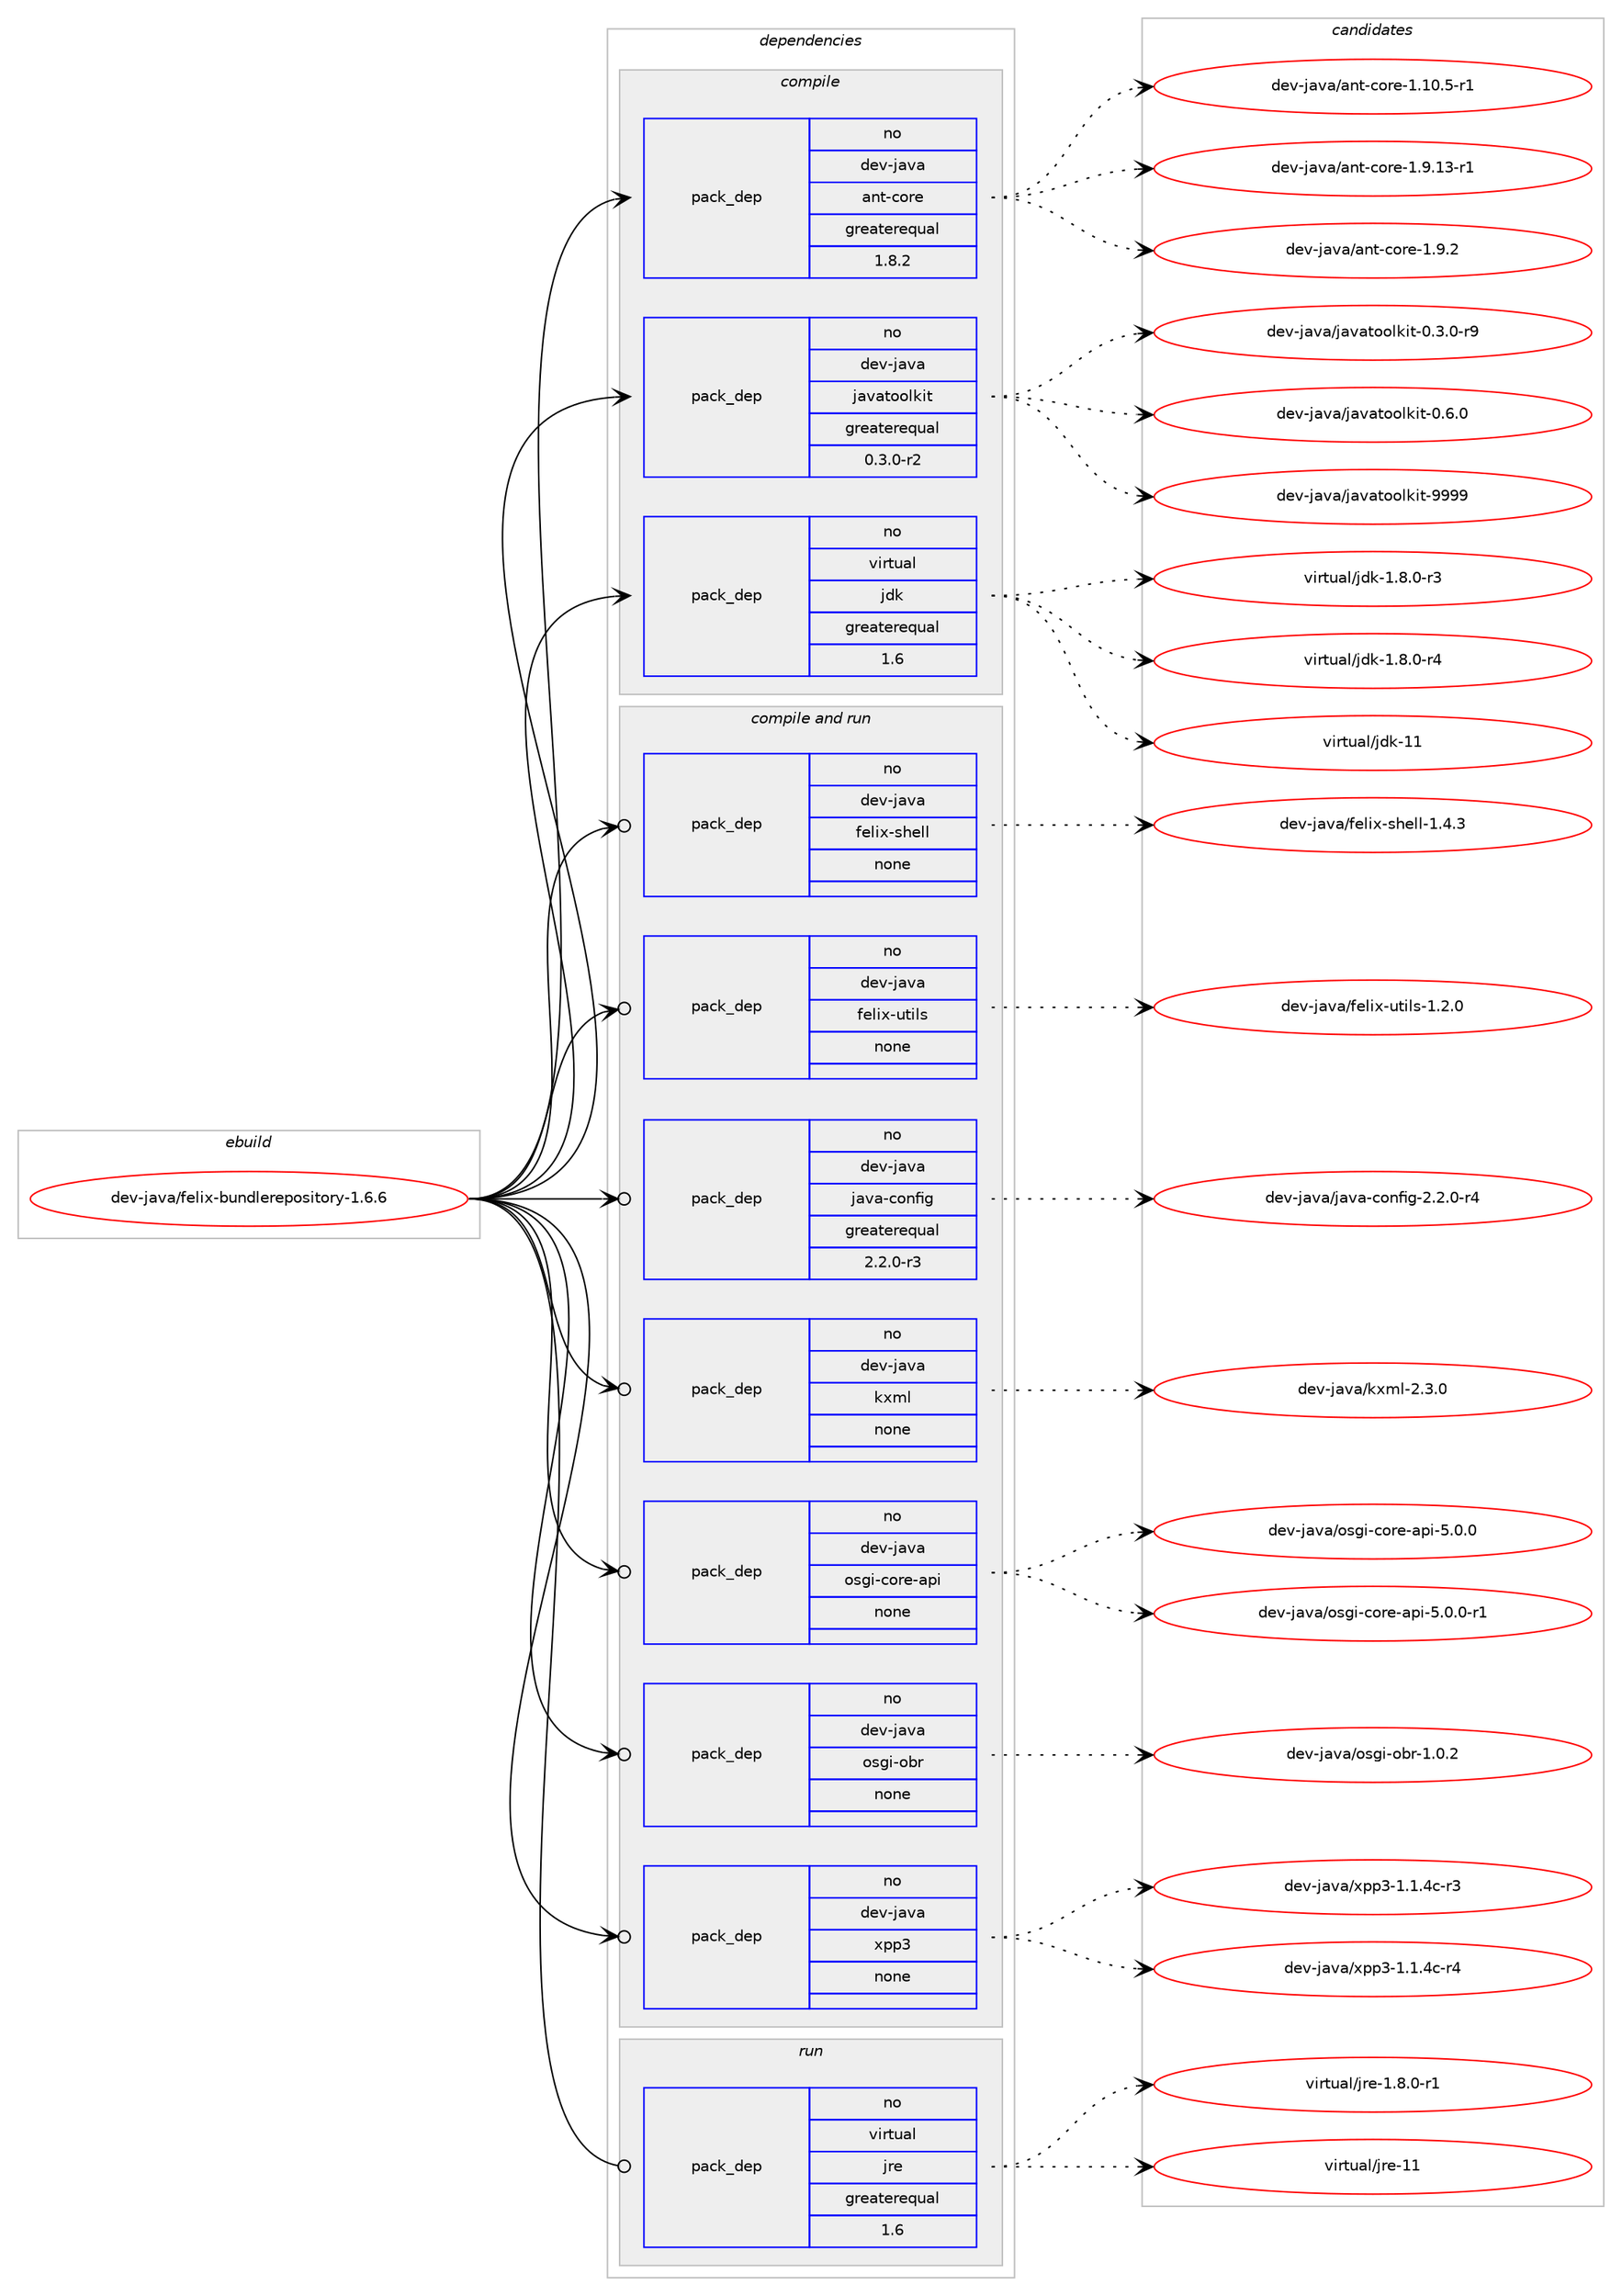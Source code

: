digraph prolog {

# *************
# Graph options
# *************

newrank=true;
concentrate=true;
compound=true;
graph [rankdir=LR,fontname=Helvetica,fontsize=10,ranksep=1.5];#, ranksep=2.5, nodesep=0.2];
edge  [arrowhead=vee];
node  [fontname=Helvetica,fontsize=10];

# **********
# The ebuild
# **********

subgraph cluster_leftcol {
color=gray;
rank=same;
label=<<i>ebuild</i>>;
id [label="dev-java/felix-bundlerepository-1.6.6", color=red, width=4, href="../dev-java/felix-bundlerepository-1.6.6.svg"];
}

# ****************
# The dependencies
# ****************

subgraph cluster_midcol {
color=gray;
label=<<i>dependencies</i>>;
subgraph cluster_compile {
fillcolor="#eeeeee";
style=filled;
label=<<i>compile</i>>;
subgraph pack967392 {
dependency1352470 [label=<<TABLE BORDER="0" CELLBORDER="1" CELLSPACING="0" CELLPADDING="4" WIDTH="220"><TR><TD ROWSPAN="6" CELLPADDING="30">pack_dep</TD></TR><TR><TD WIDTH="110">no</TD></TR><TR><TD>dev-java</TD></TR><TR><TD>ant-core</TD></TR><TR><TD>greaterequal</TD></TR><TR><TD>1.8.2</TD></TR></TABLE>>, shape=none, color=blue];
}
id:e -> dependency1352470:w [weight=20,style="solid",arrowhead="vee"];
subgraph pack967393 {
dependency1352471 [label=<<TABLE BORDER="0" CELLBORDER="1" CELLSPACING="0" CELLPADDING="4" WIDTH="220"><TR><TD ROWSPAN="6" CELLPADDING="30">pack_dep</TD></TR><TR><TD WIDTH="110">no</TD></TR><TR><TD>dev-java</TD></TR><TR><TD>javatoolkit</TD></TR><TR><TD>greaterequal</TD></TR><TR><TD>0.3.0-r2</TD></TR></TABLE>>, shape=none, color=blue];
}
id:e -> dependency1352471:w [weight=20,style="solid",arrowhead="vee"];
subgraph pack967394 {
dependency1352472 [label=<<TABLE BORDER="0" CELLBORDER="1" CELLSPACING="0" CELLPADDING="4" WIDTH="220"><TR><TD ROWSPAN="6" CELLPADDING="30">pack_dep</TD></TR><TR><TD WIDTH="110">no</TD></TR><TR><TD>virtual</TD></TR><TR><TD>jdk</TD></TR><TR><TD>greaterequal</TD></TR><TR><TD>1.6</TD></TR></TABLE>>, shape=none, color=blue];
}
id:e -> dependency1352472:w [weight=20,style="solid",arrowhead="vee"];
}
subgraph cluster_compileandrun {
fillcolor="#eeeeee";
style=filled;
label=<<i>compile and run</i>>;
subgraph pack967395 {
dependency1352473 [label=<<TABLE BORDER="0" CELLBORDER="1" CELLSPACING="0" CELLPADDING="4" WIDTH="220"><TR><TD ROWSPAN="6" CELLPADDING="30">pack_dep</TD></TR><TR><TD WIDTH="110">no</TD></TR><TR><TD>dev-java</TD></TR><TR><TD>felix-shell</TD></TR><TR><TD>none</TD></TR><TR><TD></TD></TR></TABLE>>, shape=none, color=blue];
}
id:e -> dependency1352473:w [weight=20,style="solid",arrowhead="odotvee"];
subgraph pack967396 {
dependency1352474 [label=<<TABLE BORDER="0" CELLBORDER="1" CELLSPACING="0" CELLPADDING="4" WIDTH="220"><TR><TD ROWSPAN="6" CELLPADDING="30">pack_dep</TD></TR><TR><TD WIDTH="110">no</TD></TR><TR><TD>dev-java</TD></TR><TR><TD>felix-utils</TD></TR><TR><TD>none</TD></TR><TR><TD></TD></TR></TABLE>>, shape=none, color=blue];
}
id:e -> dependency1352474:w [weight=20,style="solid",arrowhead="odotvee"];
subgraph pack967397 {
dependency1352475 [label=<<TABLE BORDER="0" CELLBORDER="1" CELLSPACING="0" CELLPADDING="4" WIDTH="220"><TR><TD ROWSPAN="6" CELLPADDING="30">pack_dep</TD></TR><TR><TD WIDTH="110">no</TD></TR><TR><TD>dev-java</TD></TR><TR><TD>java-config</TD></TR><TR><TD>greaterequal</TD></TR><TR><TD>2.2.0-r3</TD></TR></TABLE>>, shape=none, color=blue];
}
id:e -> dependency1352475:w [weight=20,style="solid",arrowhead="odotvee"];
subgraph pack967398 {
dependency1352476 [label=<<TABLE BORDER="0" CELLBORDER="1" CELLSPACING="0" CELLPADDING="4" WIDTH="220"><TR><TD ROWSPAN="6" CELLPADDING="30">pack_dep</TD></TR><TR><TD WIDTH="110">no</TD></TR><TR><TD>dev-java</TD></TR><TR><TD>kxml</TD></TR><TR><TD>none</TD></TR><TR><TD></TD></TR></TABLE>>, shape=none, color=blue];
}
id:e -> dependency1352476:w [weight=20,style="solid",arrowhead="odotvee"];
subgraph pack967399 {
dependency1352477 [label=<<TABLE BORDER="0" CELLBORDER="1" CELLSPACING="0" CELLPADDING="4" WIDTH="220"><TR><TD ROWSPAN="6" CELLPADDING="30">pack_dep</TD></TR><TR><TD WIDTH="110">no</TD></TR><TR><TD>dev-java</TD></TR><TR><TD>osgi-core-api</TD></TR><TR><TD>none</TD></TR><TR><TD></TD></TR></TABLE>>, shape=none, color=blue];
}
id:e -> dependency1352477:w [weight=20,style="solid",arrowhead="odotvee"];
subgraph pack967400 {
dependency1352478 [label=<<TABLE BORDER="0" CELLBORDER="1" CELLSPACING="0" CELLPADDING="4" WIDTH="220"><TR><TD ROWSPAN="6" CELLPADDING="30">pack_dep</TD></TR><TR><TD WIDTH="110">no</TD></TR><TR><TD>dev-java</TD></TR><TR><TD>osgi-obr</TD></TR><TR><TD>none</TD></TR><TR><TD></TD></TR></TABLE>>, shape=none, color=blue];
}
id:e -> dependency1352478:w [weight=20,style="solid",arrowhead="odotvee"];
subgraph pack967401 {
dependency1352479 [label=<<TABLE BORDER="0" CELLBORDER="1" CELLSPACING="0" CELLPADDING="4" WIDTH="220"><TR><TD ROWSPAN="6" CELLPADDING="30">pack_dep</TD></TR><TR><TD WIDTH="110">no</TD></TR><TR><TD>dev-java</TD></TR><TR><TD>xpp3</TD></TR><TR><TD>none</TD></TR><TR><TD></TD></TR></TABLE>>, shape=none, color=blue];
}
id:e -> dependency1352479:w [weight=20,style="solid",arrowhead="odotvee"];
}
subgraph cluster_run {
fillcolor="#eeeeee";
style=filled;
label=<<i>run</i>>;
subgraph pack967402 {
dependency1352480 [label=<<TABLE BORDER="0" CELLBORDER="1" CELLSPACING="0" CELLPADDING="4" WIDTH="220"><TR><TD ROWSPAN="6" CELLPADDING="30">pack_dep</TD></TR><TR><TD WIDTH="110">no</TD></TR><TR><TD>virtual</TD></TR><TR><TD>jre</TD></TR><TR><TD>greaterequal</TD></TR><TR><TD>1.6</TD></TR></TABLE>>, shape=none, color=blue];
}
id:e -> dependency1352480:w [weight=20,style="solid",arrowhead="odot"];
}
}

# **************
# The candidates
# **************

subgraph cluster_choices {
rank=same;
color=gray;
label=<<i>candidates</i>>;

subgraph choice967392 {
color=black;
nodesep=1;
choice10010111845106971189747971101164599111114101454946494846534511449 [label="dev-java/ant-core-1.10.5-r1", color=red, width=4,href="../dev-java/ant-core-1.10.5-r1.svg"];
choice10010111845106971189747971101164599111114101454946574649514511449 [label="dev-java/ant-core-1.9.13-r1", color=red, width=4,href="../dev-java/ant-core-1.9.13-r1.svg"];
choice10010111845106971189747971101164599111114101454946574650 [label="dev-java/ant-core-1.9.2", color=red, width=4,href="../dev-java/ant-core-1.9.2.svg"];
dependency1352470:e -> choice10010111845106971189747971101164599111114101454946494846534511449:w [style=dotted,weight="100"];
dependency1352470:e -> choice10010111845106971189747971101164599111114101454946574649514511449:w [style=dotted,weight="100"];
dependency1352470:e -> choice10010111845106971189747971101164599111114101454946574650:w [style=dotted,weight="100"];
}
subgraph choice967393 {
color=black;
nodesep=1;
choice1001011184510697118974710697118971161111111081071051164548465146484511457 [label="dev-java/javatoolkit-0.3.0-r9", color=red, width=4,href="../dev-java/javatoolkit-0.3.0-r9.svg"];
choice100101118451069711897471069711897116111111108107105116454846544648 [label="dev-java/javatoolkit-0.6.0", color=red, width=4,href="../dev-java/javatoolkit-0.6.0.svg"];
choice1001011184510697118974710697118971161111111081071051164557575757 [label="dev-java/javatoolkit-9999", color=red, width=4,href="../dev-java/javatoolkit-9999.svg"];
dependency1352471:e -> choice1001011184510697118974710697118971161111111081071051164548465146484511457:w [style=dotted,weight="100"];
dependency1352471:e -> choice100101118451069711897471069711897116111111108107105116454846544648:w [style=dotted,weight="100"];
dependency1352471:e -> choice1001011184510697118974710697118971161111111081071051164557575757:w [style=dotted,weight="100"];
}
subgraph choice967394 {
color=black;
nodesep=1;
choice11810511411611797108471061001074549465646484511451 [label="virtual/jdk-1.8.0-r3", color=red, width=4,href="../virtual/jdk-1.8.0-r3.svg"];
choice11810511411611797108471061001074549465646484511452 [label="virtual/jdk-1.8.0-r4", color=red, width=4,href="../virtual/jdk-1.8.0-r4.svg"];
choice1181051141161179710847106100107454949 [label="virtual/jdk-11", color=red, width=4,href="../virtual/jdk-11.svg"];
dependency1352472:e -> choice11810511411611797108471061001074549465646484511451:w [style=dotted,weight="100"];
dependency1352472:e -> choice11810511411611797108471061001074549465646484511452:w [style=dotted,weight="100"];
dependency1352472:e -> choice1181051141161179710847106100107454949:w [style=dotted,weight="100"];
}
subgraph choice967395 {
color=black;
nodesep=1;
choice1001011184510697118974710210110810512045115104101108108454946524651 [label="dev-java/felix-shell-1.4.3", color=red, width=4,href="../dev-java/felix-shell-1.4.3.svg"];
dependency1352473:e -> choice1001011184510697118974710210110810512045115104101108108454946524651:w [style=dotted,weight="100"];
}
subgraph choice967396 {
color=black;
nodesep=1;
choice1001011184510697118974710210110810512045117116105108115454946504648 [label="dev-java/felix-utils-1.2.0", color=red, width=4,href="../dev-java/felix-utils-1.2.0.svg"];
dependency1352474:e -> choice1001011184510697118974710210110810512045117116105108115454946504648:w [style=dotted,weight="100"];
}
subgraph choice967397 {
color=black;
nodesep=1;
choice10010111845106971189747106971189745991111101021051034550465046484511452 [label="dev-java/java-config-2.2.0-r4", color=red, width=4,href="../dev-java/java-config-2.2.0-r4.svg"];
dependency1352475:e -> choice10010111845106971189747106971189745991111101021051034550465046484511452:w [style=dotted,weight="100"];
}
subgraph choice967398 {
color=black;
nodesep=1;
choice10010111845106971189747107120109108455046514648 [label="dev-java/kxml-2.3.0", color=red, width=4,href="../dev-java/kxml-2.3.0.svg"];
dependency1352476:e -> choice10010111845106971189747107120109108455046514648:w [style=dotted,weight="100"];
}
subgraph choice967399 {
color=black;
nodesep=1;
choice1001011184510697118974711111510310545991111141014597112105455346484648 [label="dev-java/osgi-core-api-5.0.0", color=red, width=4,href="../dev-java/osgi-core-api-5.0.0.svg"];
choice10010111845106971189747111115103105459911111410145971121054553464846484511449 [label="dev-java/osgi-core-api-5.0.0-r1", color=red, width=4,href="../dev-java/osgi-core-api-5.0.0-r1.svg"];
dependency1352477:e -> choice1001011184510697118974711111510310545991111141014597112105455346484648:w [style=dotted,weight="100"];
dependency1352477:e -> choice10010111845106971189747111115103105459911111410145971121054553464846484511449:w [style=dotted,weight="100"];
}
subgraph choice967400 {
color=black;
nodesep=1;
choice100101118451069711897471111151031054511198114454946484650 [label="dev-java/osgi-obr-1.0.2", color=red, width=4,href="../dev-java/osgi-obr-1.0.2.svg"];
dependency1352478:e -> choice100101118451069711897471111151031054511198114454946484650:w [style=dotted,weight="100"];
}
subgraph choice967401 {
color=black;
nodesep=1;
choice1001011184510697118974712011211251454946494652994511451 [label="dev-java/xpp3-1.1.4c-r3", color=red, width=4,href="../dev-java/xpp3-1.1.4c-r3.svg"];
choice1001011184510697118974712011211251454946494652994511452 [label="dev-java/xpp3-1.1.4c-r4", color=red, width=4,href="../dev-java/xpp3-1.1.4c-r4.svg"];
dependency1352479:e -> choice1001011184510697118974712011211251454946494652994511451:w [style=dotted,weight="100"];
dependency1352479:e -> choice1001011184510697118974712011211251454946494652994511452:w [style=dotted,weight="100"];
}
subgraph choice967402 {
color=black;
nodesep=1;
choice11810511411611797108471061141014549465646484511449 [label="virtual/jre-1.8.0-r1", color=red, width=4,href="../virtual/jre-1.8.0-r1.svg"];
choice1181051141161179710847106114101454949 [label="virtual/jre-11", color=red, width=4,href="../virtual/jre-11.svg"];
dependency1352480:e -> choice11810511411611797108471061141014549465646484511449:w [style=dotted,weight="100"];
dependency1352480:e -> choice1181051141161179710847106114101454949:w [style=dotted,weight="100"];
}
}

}
